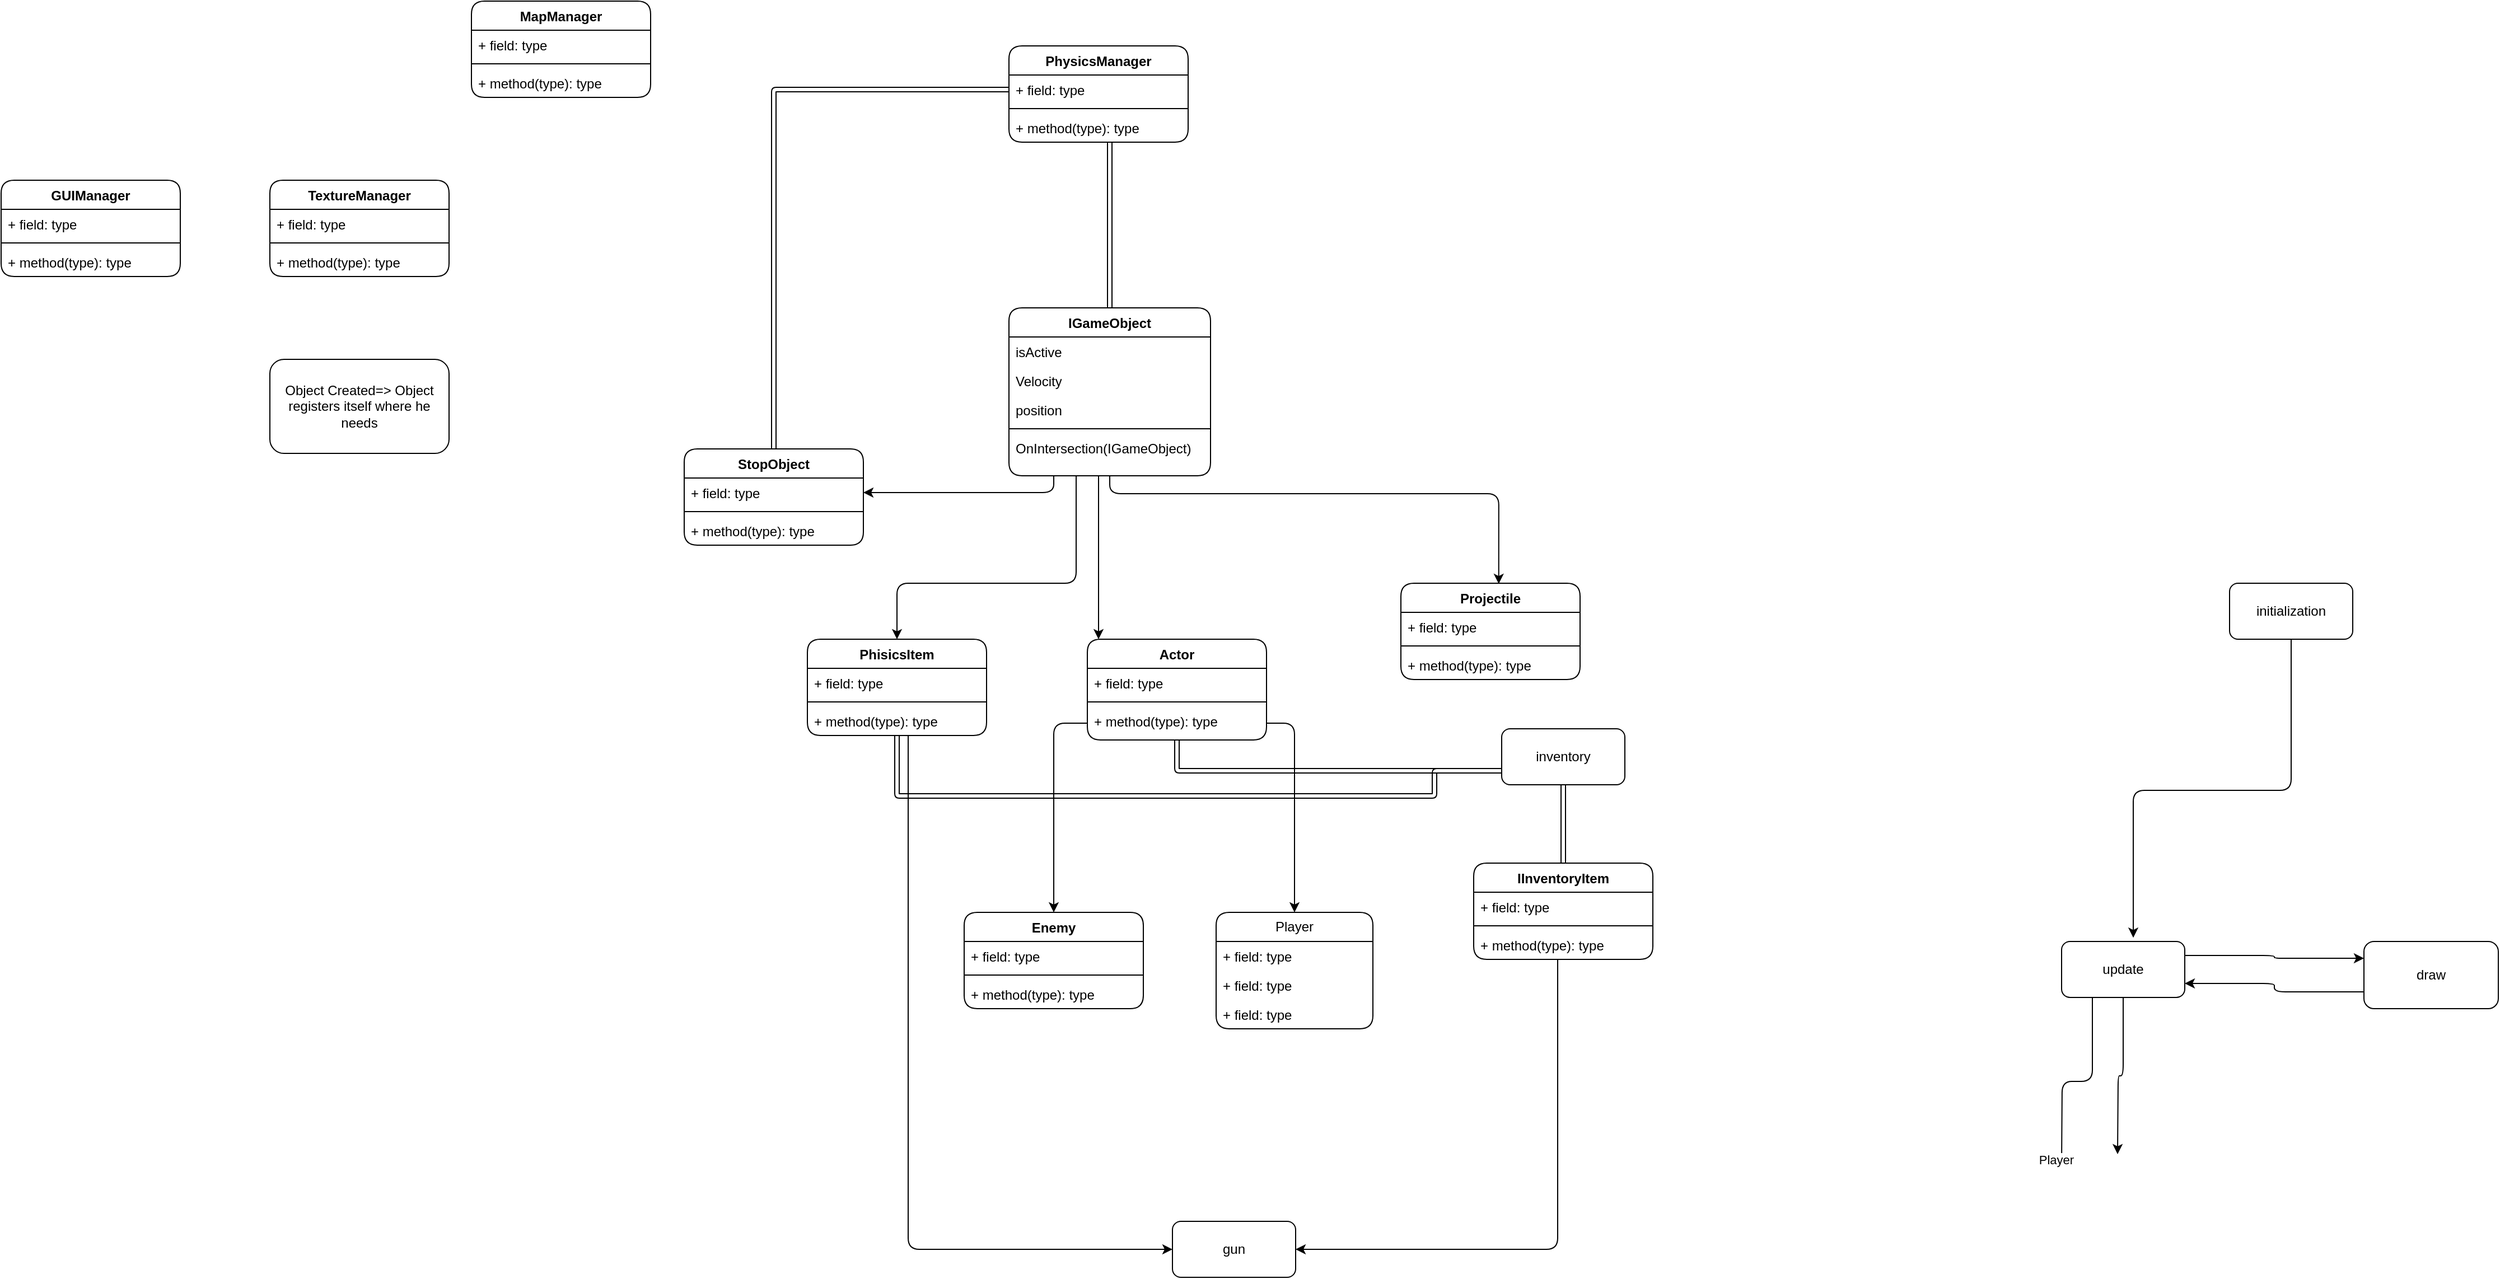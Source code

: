 <mxfile version="21.6.8" type="github">
  <diagram name="Page-1" id="xrVbIxzQs7RLVNrOqRsr">
    <mxGraphModel dx="2634" dy="1568" grid="1" gridSize="10" guides="1" tooltips="1" connect="1" arrows="1" fold="1" page="1" pageScale="1" pageWidth="850" pageHeight="1100" math="0" shadow="0">
      <root>
        <mxCell id="0" />
        <mxCell id="1" parent="0" />
        <mxCell id="t3rC0Jj9k0UUYVAXmxBf-2" style="edgeStyle=orthogonalEdgeStyle;rounded=1;orthogonalLoop=1;jettySize=auto;html=1;exitX=0.5;exitY=1;exitDx=0;exitDy=0;entryX=0.582;entryY=-0.067;entryDx=0;entryDy=0;entryPerimeter=0;" edge="1" parent="1" source="t3rC0Jj9k0UUYVAXmxBf-1" target="t3rC0Jj9k0UUYVAXmxBf-4">
          <mxGeometry relative="1" as="geometry">
            <mxPoint x="520" y="430" as="targetPoint" />
          </mxGeometry>
        </mxCell>
        <mxCell id="t3rC0Jj9k0UUYVAXmxBf-1" value="initialization&lt;br&gt;" style="html=1;whiteSpace=wrap;rounded=1;" vertex="1" parent="1">
          <mxGeometry x="410" y="160" width="110" height="50" as="geometry" />
        </mxCell>
        <mxCell id="t3rC0Jj9k0UUYVAXmxBf-6" style="edgeStyle=orthogonalEdgeStyle;rounded=1;orthogonalLoop=1;jettySize=auto;html=1;exitX=1;exitY=0.25;exitDx=0;exitDy=0;entryX=0;entryY=0.25;entryDx=0;entryDy=0;" edge="1" parent="1" source="t3rC0Jj9k0UUYVAXmxBf-4" target="t3rC0Jj9k0UUYVAXmxBf-5">
          <mxGeometry relative="1" as="geometry" />
        </mxCell>
        <mxCell id="t3rC0Jj9k0UUYVAXmxBf-8" style="edgeStyle=orthogonalEdgeStyle;rounded=1;orthogonalLoop=1;jettySize=auto;html=1;exitX=0.25;exitY=1;exitDx=0;exitDy=0;" edge="1" parent="1" source="t3rC0Jj9k0UUYVAXmxBf-4">
          <mxGeometry relative="1" as="geometry">
            <mxPoint x="260" y="680" as="targetPoint" />
          </mxGeometry>
        </mxCell>
        <mxCell id="t3rC0Jj9k0UUYVAXmxBf-9" value="Player&lt;br&gt;" style="edgeLabel;html=1;align=center;verticalAlign=middle;resizable=0;points=[];rounded=1;" vertex="1" connectable="0" parent="t3rC0Jj9k0UUYVAXmxBf-8">
          <mxGeometry x="0.944" y="-5" relative="1" as="geometry">
            <mxPoint as="offset" />
          </mxGeometry>
        </mxCell>
        <mxCell id="t3rC0Jj9k0UUYVAXmxBf-10" style="edgeStyle=orthogonalEdgeStyle;rounded=1;orthogonalLoop=1;jettySize=auto;html=1;exitX=0.5;exitY=1;exitDx=0;exitDy=0;" edge="1" parent="1" source="t3rC0Jj9k0UUYVAXmxBf-4">
          <mxGeometry relative="1" as="geometry">
            <mxPoint x="310" y="670" as="targetPoint" />
          </mxGeometry>
        </mxCell>
        <mxCell id="t3rC0Jj9k0UUYVAXmxBf-4" value="update" style="html=1;whiteSpace=wrap;rounded=1;" vertex="1" parent="1">
          <mxGeometry x="260" y="480" width="110" height="50" as="geometry" />
        </mxCell>
        <mxCell id="t3rC0Jj9k0UUYVAXmxBf-7" style="edgeStyle=orthogonalEdgeStyle;rounded=1;orthogonalLoop=1;jettySize=auto;html=1;exitX=0;exitY=0.75;exitDx=0;exitDy=0;entryX=1;entryY=0.75;entryDx=0;entryDy=0;" edge="1" parent="1" source="t3rC0Jj9k0UUYVAXmxBf-5" target="t3rC0Jj9k0UUYVAXmxBf-4">
          <mxGeometry relative="1" as="geometry" />
        </mxCell>
        <mxCell id="t3rC0Jj9k0UUYVAXmxBf-5" value="draw" style="whiteSpace=wrap;html=1;rounded=1;" vertex="1" parent="1">
          <mxGeometry x="530" y="480" width="120" height="60" as="geometry" />
        </mxCell>
        <mxCell id="t3rC0Jj9k0UUYVAXmxBf-14" value="Actor" style="swimlane;fontStyle=1;align=center;verticalAlign=top;childLayout=stackLayout;horizontal=1;startSize=26;horizontalStack=0;resizeParent=1;resizeParentMax=0;resizeLast=0;collapsible=1;marginBottom=0;whiteSpace=wrap;html=1;rounded=1;" vertex="1" parent="1">
          <mxGeometry x="-610" y="210" width="160" height="90" as="geometry" />
        </mxCell>
        <mxCell id="t3rC0Jj9k0UUYVAXmxBf-15" value="+ field: type" style="text;strokeColor=none;fillColor=none;align=left;verticalAlign=top;spacingLeft=4;spacingRight=4;overflow=hidden;rotatable=0;points=[[0,0.5],[1,0.5]];portConstraint=eastwest;whiteSpace=wrap;html=1;rounded=1;" vertex="1" parent="t3rC0Jj9k0UUYVAXmxBf-14">
          <mxGeometry y="26" width="160" height="26" as="geometry" />
        </mxCell>
        <mxCell id="t3rC0Jj9k0UUYVAXmxBf-16" value="" style="line;strokeWidth=1;fillColor=none;align=left;verticalAlign=middle;spacingTop=-1;spacingLeft=3;spacingRight=3;rotatable=0;labelPosition=right;points=[];portConstraint=eastwest;strokeColor=inherit;rounded=1;" vertex="1" parent="t3rC0Jj9k0UUYVAXmxBf-14">
          <mxGeometry y="52" width="160" height="8" as="geometry" />
        </mxCell>
        <mxCell id="t3rC0Jj9k0UUYVAXmxBf-17" value="+ method(type): type" style="text;strokeColor=none;fillColor=none;align=left;verticalAlign=top;spacingLeft=4;spacingRight=4;overflow=hidden;rotatable=0;points=[[0,0.5],[1,0.5]];portConstraint=eastwest;whiteSpace=wrap;html=1;rounded=1;" vertex="1" parent="t3rC0Jj9k0UUYVAXmxBf-14">
          <mxGeometry y="60" width="160" height="30" as="geometry" />
        </mxCell>
        <mxCell id="t3rC0Jj9k0UUYVAXmxBf-19" value="Enemy" style="swimlane;fontStyle=1;align=center;verticalAlign=top;childLayout=stackLayout;horizontal=1;startSize=26;horizontalStack=0;resizeParent=1;resizeParentMax=0;resizeLast=0;collapsible=1;marginBottom=0;whiteSpace=wrap;html=1;rounded=1;" vertex="1" parent="1">
          <mxGeometry x="-720" y="454" width="160" height="86" as="geometry" />
        </mxCell>
        <mxCell id="t3rC0Jj9k0UUYVAXmxBf-20" value="+ field: type" style="text;strokeColor=none;fillColor=none;align=left;verticalAlign=top;spacingLeft=4;spacingRight=4;overflow=hidden;rotatable=0;points=[[0,0.5],[1,0.5]];portConstraint=eastwest;whiteSpace=wrap;html=1;rounded=1;" vertex="1" parent="t3rC0Jj9k0UUYVAXmxBf-19">
          <mxGeometry y="26" width="160" height="26" as="geometry" />
        </mxCell>
        <mxCell id="t3rC0Jj9k0UUYVAXmxBf-21" value="" style="line;strokeWidth=1;fillColor=none;align=left;verticalAlign=middle;spacingTop=-1;spacingLeft=3;spacingRight=3;rotatable=0;labelPosition=right;points=[];portConstraint=eastwest;strokeColor=inherit;rounded=1;" vertex="1" parent="t3rC0Jj9k0UUYVAXmxBf-19">
          <mxGeometry y="52" width="160" height="8" as="geometry" />
        </mxCell>
        <mxCell id="t3rC0Jj9k0UUYVAXmxBf-22" value="+ method(type): type" style="text;strokeColor=none;fillColor=none;align=left;verticalAlign=top;spacingLeft=4;spacingRight=4;overflow=hidden;rotatable=0;points=[[0,0.5],[1,0.5]];portConstraint=eastwest;whiteSpace=wrap;html=1;rounded=1;" vertex="1" parent="t3rC0Jj9k0UUYVAXmxBf-19">
          <mxGeometry y="60" width="160" height="26" as="geometry" />
        </mxCell>
        <mxCell id="t3rC0Jj9k0UUYVAXmxBf-23" value="Player" style="swimlane;fontStyle=0;childLayout=stackLayout;horizontal=1;startSize=26;fillColor=none;horizontalStack=0;resizeParent=1;resizeParentMax=0;resizeLast=0;collapsible=1;marginBottom=0;whiteSpace=wrap;html=1;rounded=1;" vertex="1" parent="1">
          <mxGeometry x="-495" y="454" width="140" height="104" as="geometry" />
        </mxCell>
        <mxCell id="t3rC0Jj9k0UUYVAXmxBf-24" value="+ field: type" style="text;strokeColor=none;fillColor=none;align=left;verticalAlign=top;spacingLeft=4;spacingRight=4;overflow=hidden;rotatable=0;points=[[0,0.5],[1,0.5]];portConstraint=eastwest;whiteSpace=wrap;html=1;rounded=1;" vertex="1" parent="t3rC0Jj9k0UUYVAXmxBf-23">
          <mxGeometry y="26" width="140" height="26" as="geometry" />
        </mxCell>
        <mxCell id="t3rC0Jj9k0UUYVAXmxBf-25" value="+ field: type" style="text;strokeColor=none;fillColor=none;align=left;verticalAlign=top;spacingLeft=4;spacingRight=4;overflow=hidden;rotatable=0;points=[[0,0.5],[1,0.5]];portConstraint=eastwest;whiteSpace=wrap;html=1;rounded=1;" vertex="1" parent="t3rC0Jj9k0UUYVAXmxBf-23">
          <mxGeometry y="52" width="140" height="26" as="geometry" />
        </mxCell>
        <mxCell id="t3rC0Jj9k0UUYVAXmxBf-26" value="+ field: type" style="text;strokeColor=none;fillColor=none;align=left;verticalAlign=top;spacingLeft=4;spacingRight=4;overflow=hidden;rotatable=0;points=[[0,0.5],[1,0.5]];portConstraint=eastwest;whiteSpace=wrap;html=1;rounded=1;" vertex="1" parent="t3rC0Jj9k0UUYVAXmxBf-23">
          <mxGeometry y="78" width="140" height="26" as="geometry" />
        </mxCell>
        <mxCell id="t3rC0Jj9k0UUYVAXmxBf-27" style="edgeStyle=orthogonalEdgeStyle;rounded=1;orthogonalLoop=1;jettySize=auto;html=1;exitX=1;exitY=0.5;exitDx=0;exitDy=0;entryX=0.5;entryY=0;entryDx=0;entryDy=0;" edge="1" parent="1" source="t3rC0Jj9k0UUYVAXmxBf-17" target="t3rC0Jj9k0UUYVAXmxBf-23">
          <mxGeometry relative="1" as="geometry" />
        </mxCell>
        <mxCell id="t3rC0Jj9k0UUYVAXmxBf-28" style="edgeStyle=orthogonalEdgeStyle;rounded=1;orthogonalLoop=1;jettySize=auto;html=1;exitX=0;exitY=0.5;exitDx=0;exitDy=0;" edge="1" parent="1" source="t3rC0Jj9k0UUYVAXmxBf-17" target="t3rC0Jj9k0UUYVAXmxBf-19">
          <mxGeometry relative="1" as="geometry" />
        </mxCell>
        <mxCell id="t3rC0Jj9k0UUYVAXmxBf-35" value="TextureManager" style="swimlane;fontStyle=1;align=center;verticalAlign=top;childLayout=stackLayout;horizontal=1;startSize=26;horizontalStack=0;resizeParent=1;resizeParentMax=0;resizeLast=0;collapsible=1;marginBottom=0;whiteSpace=wrap;html=1;rounded=1;" vertex="1" parent="1">
          <mxGeometry x="-1340" y="-200" width="160" height="86" as="geometry" />
        </mxCell>
        <mxCell id="t3rC0Jj9k0UUYVAXmxBf-36" value="+ field: type" style="text;strokeColor=none;fillColor=none;align=left;verticalAlign=top;spacingLeft=4;spacingRight=4;overflow=hidden;rotatable=0;points=[[0,0.5],[1,0.5]];portConstraint=eastwest;whiteSpace=wrap;html=1;rounded=1;" vertex="1" parent="t3rC0Jj9k0UUYVAXmxBf-35">
          <mxGeometry y="26" width="160" height="26" as="geometry" />
        </mxCell>
        <mxCell id="t3rC0Jj9k0UUYVAXmxBf-37" value="" style="line;strokeWidth=1;fillColor=none;align=left;verticalAlign=middle;spacingTop=-1;spacingLeft=3;spacingRight=3;rotatable=0;labelPosition=right;points=[];portConstraint=eastwest;strokeColor=inherit;rounded=1;" vertex="1" parent="t3rC0Jj9k0UUYVAXmxBf-35">
          <mxGeometry y="52" width="160" height="8" as="geometry" />
        </mxCell>
        <mxCell id="t3rC0Jj9k0UUYVAXmxBf-38" value="+ method(type): type" style="text;strokeColor=none;fillColor=none;align=left;verticalAlign=top;spacingLeft=4;spacingRight=4;overflow=hidden;rotatable=0;points=[[0,0.5],[1,0.5]];portConstraint=eastwest;whiteSpace=wrap;html=1;rounded=1;" vertex="1" parent="t3rC0Jj9k0UUYVAXmxBf-35">
          <mxGeometry y="60" width="160" height="26" as="geometry" />
        </mxCell>
        <mxCell id="t3rC0Jj9k0UUYVAXmxBf-39" value="GUIManager" style="swimlane;fontStyle=1;align=center;verticalAlign=top;childLayout=stackLayout;horizontal=1;startSize=26;horizontalStack=0;resizeParent=1;resizeParentMax=0;resizeLast=0;collapsible=1;marginBottom=0;whiteSpace=wrap;html=1;rounded=1;" vertex="1" parent="1">
          <mxGeometry x="-1580" y="-200" width="160" height="86" as="geometry" />
        </mxCell>
        <mxCell id="t3rC0Jj9k0UUYVAXmxBf-40" value="+ field: type" style="text;strokeColor=none;fillColor=none;align=left;verticalAlign=top;spacingLeft=4;spacingRight=4;overflow=hidden;rotatable=0;points=[[0,0.5],[1,0.5]];portConstraint=eastwest;whiteSpace=wrap;html=1;rounded=1;" vertex="1" parent="t3rC0Jj9k0UUYVAXmxBf-39">
          <mxGeometry y="26" width="160" height="26" as="geometry" />
        </mxCell>
        <mxCell id="t3rC0Jj9k0UUYVAXmxBf-41" value="" style="line;strokeWidth=1;fillColor=none;align=left;verticalAlign=middle;spacingTop=-1;spacingLeft=3;spacingRight=3;rotatable=0;labelPosition=right;points=[];portConstraint=eastwest;strokeColor=inherit;rounded=1;" vertex="1" parent="t3rC0Jj9k0UUYVAXmxBf-39">
          <mxGeometry y="52" width="160" height="8" as="geometry" />
        </mxCell>
        <mxCell id="t3rC0Jj9k0UUYVAXmxBf-42" value="+ method(type): type" style="text;strokeColor=none;fillColor=none;align=left;verticalAlign=top;spacingLeft=4;spacingRight=4;overflow=hidden;rotatable=0;points=[[0,0.5],[1,0.5]];portConstraint=eastwest;whiteSpace=wrap;html=1;rounded=1;" vertex="1" parent="t3rC0Jj9k0UUYVAXmxBf-39">
          <mxGeometry y="60" width="160" height="26" as="geometry" />
        </mxCell>
        <mxCell id="t3rC0Jj9k0UUYVAXmxBf-43" value="MapManager&lt;br&gt;" style="swimlane;fontStyle=1;align=center;verticalAlign=top;childLayout=stackLayout;horizontal=1;startSize=26;horizontalStack=0;resizeParent=1;resizeParentMax=0;resizeLast=0;collapsible=1;marginBottom=0;whiteSpace=wrap;html=1;rounded=1;" vertex="1" parent="1">
          <mxGeometry x="-1160" y="-360" width="160" height="86" as="geometry" />
        </mxCell>
        <mxCell id="t3rC0Jj9k0UUYVAXmxBf-44" value="+ field: type" style="text;strokeColor=none;fillColor=none;align=left;verticalAlign=top;spacingLeft=4;spacingRight=4;overflow=hidden;rotatable=0;points=[[0,0.5],[1,0.5]];portConstraint=eastwest;whiteSpace=wrap;html=1;rounded=1;" vertex="1" parent="t3rC0Jj9k0UUYVAXmxBf-43">
          <mxGeometry y="26" width="160" height="26" as="geometry" />
        </mxCell>
        <mxCell id="t3rC0Jj9k0UUYVAXmxBf-45" value="" style="line;strokeWidth=1;fillColor=none;align=left;verticalAlign=middle;spacingTop=-1;spacingLeft=3;spacingRight=3;rotatable=0;labelPosition=right;points=[];portConstraint=eastwest;strokeColor=inherit;rounded=1;" vertex="1" parent="t3rC0Jj9k0UUYVAXmxBf-43">
          <mxGeometry y="52" width="160" height="8" as="geometry" />
        </mxCell>
        <mxCell id="t3rC0Jj9k0UUYVAXmxBf-46" value="+ method(type): type" style="text;strokeColor=none;fillColor=none;align=left;verticalAlign=top;spacingLeft=4;spacingRight=4;overflow=hidden;rotatable=0;points=[[0,0.5],[1,0.5]];portConstraint=eastwest;whiteSpace=wrap;html=1;rounded=1;" vertex="1" parent="t3rC0Jj9k0UUYVAXmxBf-43">
          <mxGeometry y="60" width="160" height="26" as="geometry" />
        </mxCell>
        <mxCell id="t3rC0Jj9k0UUYVAXmxBf-75" style="edgeStyle=orthogonalEdgeStyle;rounded=1;orthogonalLoop=1;jettySize=auto;html=1;" edge="1" parent="1" source="t3rC0Jj9k0UUYVAXmxBf-47" target="t3rC0Jj9k0UUYVAXmxBf-14">
          <mxGeometry relative="1" as="geometry">
            <Array as="points">
              <mxPoint x="-600" y="150" />
              <mxPoint x="-600" y="150" />
            </Array>
          </mxGeometry>
        </mxCell>
        <mxCell id="t3rC0Jj9k0UUYVAXmxBf-90" style="edgeStyle=orthogonalEdgeStyle;rounded=1;orthogonalLoop=1;jettySize=auto;html=1;entryX=1;entryY=0.5;entryDx=0;entryDy=0;" edge="1" parent="1" source="t3rC0Jj9k0UUYVAXmxBf-47" target="t3rC0Jj9k0UUYVAXmxBf-65">
          <mxGeometry relative="1" as="geometry">
            <Array as="points">
              <mxPoint x="-640" y="79" />
            </Array>
          </mxGeometry>
        </mxCell>
        <mxCell id="t3rC0Jj9k0UUYVAXmxBf-96" style="edgeStyle=orthogonalEdgeStyle;rounded=1;orthogonalLoop=1;jettySize=auto;html=1;entryX=0.546;entryY=0.006;entryDx=0;entryDy=0;entryPerimeter=0;" edge="1" parent="1" source="t3rC0Jj9k0UUYVAXmxBf-47" target="t3rC0Jj9k0UUYVAXmxBf-91">
          <mxGeometry relative="1" as="geometry">
            <Array as="points">
              <mxPoint x="-590" y="80" />
              <mxPoint x="-243" y="80" />
            </Array>
          </mxGeometry>
        </mxCell>
        <mxCell id="t3rC0Jj9k0UUYVAXmxBf-47" value="IGameObject" style="swimlane;fontStyle=1;align=center;verticalAlign=top;childLayout=stackLayout;horizontal=1;startSize=26;horizontalStack=0;resizeParent=1;resizeParentMax=0;resizeLast=0;collapsible=1;marginBottom=0;whiteSpace=wrap;html=1;rounded=1;" vertex="1" parent="1">
          <mxGeometry x="-680" y="-86" width="180" height="150" as="geometry" />
        </mxCell>
        <mxCell id="t3rC0Jj9k0UUYVAXmxBf-48" value="isActive" style="text;strokeColor=none;fillColor=none;align=left;verticalAlign=top;spacingLeft=4;spacingRight=4;overflow=hidden;rotatable=0;points=[[0,0.5],[1,0.5]];portConstraint=eastwest;whiteSpace=wrap;html=1;rounded=1;" vertex="1" parent="t3rC0Jj9k0UUYVAXmxBf-47">
          <mxGeometry y="26" width="180" height="26" as="geometry" />
        </mxCell>
        <mxCell id="t3rC0Jj9k0UUYVAXmxBf-88" value="Velocity" style="text;strokeColor=none;fillColor=none;align=left;verticalAlign=top;spacingLeft=4;spacingRight=4;overflow=hidden;rotatable=0;points=[[0,0.5],[1,0.5]];portConstraint=eastwest;whiteSpace=wrap;html=1;rounded=1;" vertex="1" parent="t3rC0Jj9k0UUYVAXmxBf-47">
          <mxGeometry y="52" width="180" height="26" as="geometry" />
        </mxCell>
        <mxCell id="t3rC0Jj9k0UUYVAXmxBf-89" value="position" style="text;strokeColor=none;fillColor=none;align=left;verticalAlign=top;spacingLeft=4;spacingRight=4;overflow=hidden;rotatable=0;points=[[0,0.5],[1,0.5]];portConstraint=eastwest;whiteSpace=wrap;html=1;rounded=1;" vertex="1" parent="t3rC0Jj9k0UUYVAXmxBf-47">
          <mxGeometry y="78" width="180" height="26" as="geometry" />
        </mxCell>
        <mxCell id="t3rC0Jj9k0UUYVAXmxBf-49" value="" style="line;strokeWidth=1;fillColor=none;align=left;verticalAlign=middle;spacingTop=-1;spacingLeft=3;spacingRight=3;rotatable=0;labelPosition=right;points=[];portConstraint=eastwest;strokeColor=inherit;rounded=1;" vertex="1" parent="t3rC0Jj9k0UUYVAXmxBf-47">
          <mxGeometry y="104" width="180" height="8" as="geometry" />
        </mxCell>
        <mxCell id="t3rC0Jj9k0UUYVAXmxBf-50" value="OnIntersection(IGameObject)" style="text;strokeColor=none;fillColor=none;align=left;verticalAlign=top;spacingLeft=4;spacingRight=4;overflow=hidden;rotatable=0;points=[[0,0.5],[1,0.5]];portConstraint=eastwest;whiteSpace=wrap;html=1;rounded=1;" vertex="1" parent="t3rC0Jj9k0UUYVAXmxBf-47">
          <mxGeometry y="112" width="180" height="38" as="geometry" />
        </mxCell>
        <mxCell id="t3rC0Jj9k0UUYVAXmxBf-62" style="edgeStyle=orthogonalEdgeStyle;rounded=1;orthogonalLoop=1;jettySize=auto;html=1;shape=link;" edge="1" parent="1" source="t3rC0Jj9k0UUYVAXmxBf-51" target="t3rC0Jj9k0UUYVAXmxBf-47">
          <mxGeometry relative="1" as="geometry">
            <Array as="points">
              <mxPoint x="-590" y="-190" />
              <mxPoint x="-590" y="-190" />
            </Array>
          </mxGeometry>
        </mxCell>
        <mxCell id="t3rC0Jj9k0UUYVAXmxBf-51" value="PhysicsManager" style="swimlane;fontStyle=1;align=center;verticalAlign=top;childLayout=stackLayout;horizontal=1;startSize=26;horizontalStack=0;resizeParent=1;resizeParentMax=0;resizeLast=0;collapsible=1;marginBottom=0;whiteSpace=wrap;html=1;rounded=1;" vertex="1" parent="1">
          <mxGeometry x="-680" y="-320" width="160" height="86" as="geometry" />
        </mxCell>
        <mxCell id="t3rC0Jj9k0UUYVAXmxBf-52" value="+ field: type" style="text;strokeColor=none;fillColor=none;align=left;verticalAlign=top;spacingLeft=4;spacingRight=4;overflow=hidden;rotatable=0;points=[[0,0.5],[1,0.5]];portConstraint=eastwest;whiteSpace=wrap;html=1;rounded=1;" vertex="1" parent="t3rC0Jj9k0UUYVAXmxBf-51">
          <mxGeometry y="26" width="160" height="26" as="geometry" />
        </mxCell>
        <mxCell id="t3rC0Jj9k0UUYVAXmxBf-53" value="" style="line;strokeWidth=1;fillColor=none;align=left;verticalAlign=middle;spacingTop=-1;spacingLeft=3;spacingRight=3;rotatable=0;labelPosition=right;points=[];portConstraint=eastwest;strokeColor=inherit;rounded=1;" vertex="1" parent="t3rC0Jj9k0UUYVAXmxBf-51">
          <mxGeometry y="52" width="160" height="8" as="geometry" />
        </mxCell>
        <mxCell id="t3rC0Jj9k0UUYVAXmxBf-54" value="+ method(type): type" style="text;strokeColor=none;fillColor=none;align=left;verticalAlign=top;spacingLeft=4;spacingRight=4;overflow=hidden;rotatable=0;points=[[0,0.5],[1,0.5]];portConstraint=eastwest;whiteSpace=wrap;html=1;rounded=1;" vertex="1" parent="t3rC0Jj9k0UUYVAXmxBf-51">
          <mxGeometry y="60" width="160" height="26" as="geometry" />
        </mxCell>
        <mxCell id="t3rC0Jj9k0UUYVAXmxBf-84" style="edgeStyle=orthogonalEdgeStyle;rounded=1;orthogonalLoop=1;jettySize=auto;html=1;entryX=0;entryY=0.5;entryDx=0;entryDy=0;" edge="1" parent="1" source="t3rC0Jj9k0UUYVAXmxBf-57" target="t3rC0Jj9k0UUYVAXmxBf-81">
          <mxGeometry relative="1" as="geometry">
            <Array as="points">
              <mxPoint x="-770" y="755" />
            </Array>
          </mxGeometry>
        </mxCell>
        <mxCell id="t3rC0Jj9k0UUYVAXmxBf-57" value="PhisicsItem" style="swimlane;fontStyle=1;align=center;verticalAlign=top;childLayout=stackLayout;horizontal=1;startSize=26;horizontalStack=0;resizeParent=1;resizeParentMax=0;resizeLast=0;collapsible=1;marginBottom=0;whiteSpace=wrap;html=1;rounded=1;" vertex="1" parent="1">
          <mxGeometry x="-860" y="210" width="160" height="86" as="geometry" />
        </mxCell>
        <mxCell id="t3rC0Jj9k0UUYVAXmxBf-58" value="+ field: type" style="text;strokeColor=none;fillColor=none;align=left;verticalAlign=top;spacingLeft=4;spacingRight=4;overflow=hidden;rotatable=0;points=[[0,0.5],[1,0.5]];portConstraint=eastwest;whiteSpace=wrap;html=1;rounded=1;" vertex="1" parent="t3rC0Jj9k0UUYVAXmxBf-57">
          <mxGeometry y="26" width="160" height="26" as="geometry" />
        </mxCell>
        <mxCell id="t3rC0Jj9k0UUYVAXmxBf-59" value="" style="line;strokeWidth=1;fillColor=none;align=left;verticalAlign=middle;spacingTop=-1;spacingLeft=3;spacingRight=3;rotatable=0;labelPosition=right;points=[];portConstraint=eastwest;strokeColor=inherit;rounded=1;" vertex="1" parent="t3rC0Jj9k0UUYVAXmxBf-57">
          <mxGeometry y="52" width="160" height="8" as="geometry" />
        </mxCell>
        <mxCell id="t3rC0Jj9k0UUYVAXmxBf-60" value="+ method(type): type" style="text;strokeColor=none;fillColor=none;align=left;verticalAlign=top;spacingLeft=4;spacingRight=4;overflow=hidden;rotatable=0;points=[[0,0.5],[1,0.5]];portConstraint=eastwest;whiteSpace=wrap;html=1;rounded=1;" vertex="1" parent="t3rC0Jj9k0UUYVAXmxBf-57">
          <mxGeometry y="60" width="160" height="26" as="geometry" />
        </mxCell>
        <mxCell id="t3rC0Jj9k0UUYVAXmxBf-63" style="edgeStyle=orthogonalEdgeStyle;rounded=1;orthogonalLoop=1;jettySize=auto;html=1;entryX=0.5;entryY=0;entryDx=0;entryDy=0;" edge="1" parent="1" source="t3rC0Jj9k0UUYVAXmxBf-50" target="t3rC0Jj9k0UUYVAXmxBf-57">
          <mxGeometry relative="1" as="geometry">
            <Array as="points">
              <mxPoint x="-620" y="160" />
              <mxPoint x="-780" y="160" />
            </Array>
          </mxGeometry>
        </mxCell>
        <mxCell id="t3rC0Jj9k0UUYVAXmxBf-64" value="StopObject" style="swimlane;fontStyle=1;align=center;verticalAlign=top;childLayout=stackLayout;horizontal=1;startSize=26;horizontalStack=0;resizeParent=1;resizeParentMax=0;resizeLast=0;collapsible=1;marginBottom=0;whiteSpace=wrap;html=1;rounded=1;" vertex="1" parent="1">
          <mxGeometry x="-970" y="40" width="160" height="86" as="geometry" />
        </mxCell>
        <mxCell id="t3rC0Jj9k0UUYVAXmxBf-65" value="+ field: type" style="text;strokeColor=none;fillColor=none;align=left;verticalAlign=top;spacingLeft=4;spacingRight=4;overflow=hidden;rotatable=0;points=[[0,0.5],[1,0.5]];portConstraint=eastwest;whiteSpace=wrap;html=1;rounded=1;" vertex="1" parent="t3rC0Jj9k0UUYVAXmxBf-64">
          <mxGeometry y="26" width="160" height="26" as="geometry" />
        </mxCell>
        <mxCell id="t3rC0Jj9k0UUYVAXmxBf-66" value="" style="line;strokeWidth=1;fillColor=none;align=left;verticalAlign=middle;spacingTop=-1;spacingLeft=3;spacingRight=3;rotatable=0;labelPosition=right;points=[];portConstraint=eastwest;strokeColor=inherit;rounded=1;" vertex="1" parent="t3rC0Jj9k0UUYVAXmxBf-64">
          <mxGeometry y="52" width="160" height="8" as="geometry" />
        </mxCell>
        <mxCell id="t3rC0Jj9k0UUYVAXmxBf-67" value="+ method(type): type" style="text;strokeColor=none;fillColor=none;align=left;verticalAlign=top;spacingLeft=4;spacingRight=4;overflow=hidden;rotatable=0;points=[[0,0.5],[1,0.5]];portConstraint=eastwest;whiteSpace=wrap;html=1;rounded=1;" vertex="1" parent="t3rC0Jj9k0UUYVAXmxBf-64">
          <mxGeometry y="60" width="160" height="26" as="geometry" />
        </mxCell>
        <mxCell id="t3rC0Jj9k0UUYVAXmxBf-68" style="edgeStyle=orthogonalEdgeStyle;rounded=1;orthogonalLoop=1;jettySize=auto;html=1;entryX=0.5;entryY=0;entryDx=0;entryDy=0;shape=link;" edge="1" parent="1" source="t3rC0Jj9k0UUYVAXmxBf-52" target="t3rC0Jj9k0UUYVAXmxBf-64">
          <mxGeometry relative="1" as="geometry" />
        </mxCell>
        <mxCell id="t3rC0Jj9k0UUYVAXmxBf-70" value="Object Created=&amp;gt; Object registers itself where he needs" style="html=1;whiteSpace=wrap;rounded=1;" vertex="1" parent="1">
          <mxGeometry x="-1340" y="-40" width="160" height="84" as="geometry" />
        </mxCell>
        <mxCell id="t3rC0Jj9k0UUYVAXmxBf-71" value="IInventoryItem" style="swimlane;fontStyle=1;align=center;verticalAlign=top;childLayout=stackLayout;horizontal=1;startSize=26;horizontalStack=0;resizeParent=1;resizeParentMax=0;resizeLast=0;collapsible=1;marginBottom=0;whiteSpace=wrap;html=1;rounded=1;" vertex="1" parent="1">
          <mxGeometry x="-265" y="410" width="160" height="86" as="geometry" />
        </mxCell>
        <mxCell id="t3rC0Jj9k0UUYVAXmxBf-72" value="+ field: type" style="text;strokeColor=none;fillColor=none;align=left;verticalAlign=top;spacingLeft=4;spacingRight=4;overflow=hidden;rotatable=0;points=[[0,0.5],[1,0.5]];portConstraint=eastwest;whiteSpace=wrap;html=1;rounded=1;" vertex="1" parent="t3rC0Jj9k0UUYVAXmxBf-71">
          <mxGeometry y="26" width="160" height="26" as="geometry" />
        </mxCell>
        <mxCell id="t3rC0Jj9k0UUYVAXmxBf-73" value="" style="line;strokeWidth=1;fillColor=none;align=left;verticalAlign=middle;spacingTop=-1;spacingLeft=3;spacingRight=3;rotatable=0;labelPosition=right;points=[];portConstraint=eastwest;strokeColor=inherit;rounded=1;" vertex="1" parent="t3rC0Jj9k0UUYVAXmxBf-71">
          <mxGeometry y="52" width="160" height="8" as="geometry" />
        </mxCell>
        <mxCell id="t3rC0Jj9k0UUYVAXmxBf-74" value="+ method(type): type" style="text;strokeColor=none;fillColor=none;align=left;verticalAlign=top;spacingLeft=4;spacingRight=4;overflow=hidden;rotatable=0;points=[[0,0.5],[1,0.5]];portConstraint=eastwest;whiteSpace=wrap;html=1;rounded=1;" vertex="1" parent="t3rC0Jj9k0UUYVAXmxBf-71">
          <mxGeometry y="60" width="160" height="26" as="geometry" />
        </mxCell>
        <mxCell id="t3rC0Jj9k0UUYVAXmxBf-80" style="edgeStyle=orthogonalEdgeStyle;rounded=1;orthogonalLoop=1;jettySize=auto;html=1;entryX=0.5;entryY=0;entryDx=0;entryDy=0;shape=link;" edge="1" parent="1" source="t3rC0Jj9k0UUYVAXmxBf-77" target="t3rC0Jj9k0UUYVAXmxBf-71">
          <mxGeometry relative="1" as="geometry" />
        </mxCell>
        <mxCell id="t3rC0Jj9k0UUYVAXmxBf-77" value="inventory" style="html=1;whiteSpace=wrap;rounded=1;" vertex="1" parent="1">
          <mxGeometry x="-240" y="290" width="110" height="50" as="geometry" />
        </mxCell>
        <mxCell id="t3rC0Jj9k0UUYVAXmxBf-78" style="edgeStyle=orthogonalEdgeStyle;rounded=1;orthogonalLoop=1;jettySize=auto;html=1;entryX=0;entryY=0.75;entryDx=0;entryDy=0;shape=link;" edge="1" parent="1" source="t3rC0Jj9k0UUYVAXmxBf-57" target="t3rC0Jj9k0UUYVAXmxBf-77">
          <mxGeometry relative="1" as="geometry">
            <Array as="points">
              <mxPoint x="-780" y="350" />
              <mxPoint x="-300" y="350" />
              <mxPoint x="-300" y="328" />
            </Array>
          </mxGeometry>
        </mxCell>
        <mxCell id="t3rC0Jj9k0UUYVAXmxBf-79" style="edgeStyle=orthogonalEdgeStyle;rounded=1;orthogonalLoop=1;jettySize=auto;html=1;entryX=0;entryY=0.75;entryDx=0;entryDy=0;shape=link;" edge="1" parent="1" source="t3rC0Jj9k0UUYVAXmxBf-14" target="t3rC0Jj9k0UUYVAXmxBf-77">
          <mxGeometry relative="1" as="geometry">
            <Array as="points">
              <mxPoint x="-530" y="328" />
            </Array>
          </mxGeometry>
        </mxCell>
        <mxCell id="t3rC0Jj9k0UUYVAXmxBf-81" value="gun" style="html=1;whiteSpace=wrap;rounded=1;" vertex="1" parent="1">
          <mxGeometry x="-534" y="730" width="110" height="50" as="geometry" />
        </mxCell>
        <mxCell id="t3rC0Jj9k0UUYVAXmxBf-82" style="edgeStyle=orthogonalEdgeStyle;rounded=1;orthogonalLoop=1;jettySize=auto;html=1;entryX=1;entryY=0.5;entryDx=0;entryDy=0;" edge="1" parent="1" source="t3rC0Jj9k0UUYVAXmxBf-74" target="t3rC0Jj9k0UUYVAXmxBf-81">
          <mxGeometry relative="1" as="geometry">
            <Array as="points">
              <mxPoint x="-190" y="755" />
            </Array>
          </mxGeometry>
        </mxCell>
        <mxCell id="t3rC0Jj9k0UUYVAXmxBf-91" value="Projectile" style="swimlane;fontStyle=1;align=center;verticalAlign=top;childLayout=stackLayout;horizontal=1;startSize=26;horizontalStack=0;resizeParent=1;resizeParentMax=0;resizeLast=0;collapsible=1;marginBottom=0;whiteSpace=wrap;html=1;rounded=1;" vertex="1" parent="1">
          <mxGeometry x="-330" y="160" width="160" height="86" as="geometry" />
        </mxCell>
        <mxCell id="t3rC0Jj9k0UUYVAXmxBf-92" value="+ field: type" style="text;strokeColor=none;fillColor=none;align=left;verticalAlign=top;spacingLeft=4;spacingRight=4;overflow=hidden;rotatable=0;points=[[0,0.5],[1,0.5]];portConstraint=eastwest;whiteSpace=wrap;html=1;" vertex="1" parent="t3rC0Jj9k0UUYVAXmxBf-91">
          <mxGeometry y="26" width="160" height="26" as="geometry" />
        </mxCell>
        <mxCell id="t3rC0Jj9k0UUYVAXmxBf-93" value="" style="line;strokeWidth=1;fillColor=none;align=left;verticalAlign=middle;spacingTop=-1;spacingLeft=3;spacingRight=3;rotatable=0;labelPosition=right;points=[];portConstraint=eastwest;strokeColor=inherit;rounded=1;" vertex="1" parent="t3rC0Jj9k0UUYVAXmxBf-91">
          <mxGeometry y="52" width="160" height="8" as="geometry" />
        </mxCell>
        <mxCell id="t3rC0Jj9k0UUYVAXmxBf-94" value="+ method(type): type" style="text;strokeColor=none;fillColor=none;align=left;verticalAlign=top;spacingLeft=4;spacingRight=4;overflow=hidden;rotatable=0;points=[[0,0.5],[1,0.5]];portConstraint=eastwest;whiteSpace=wrap;html=1;" vertex="1" parent="t3rC0Jj9k0UUYVAXmxBf-91">
          <mxGeometry y="60" width="160" height="26" as="geometry" />
        </mxCell>
      </root>
    </mxGraphModel>
  </diagram>
</mxfile>
